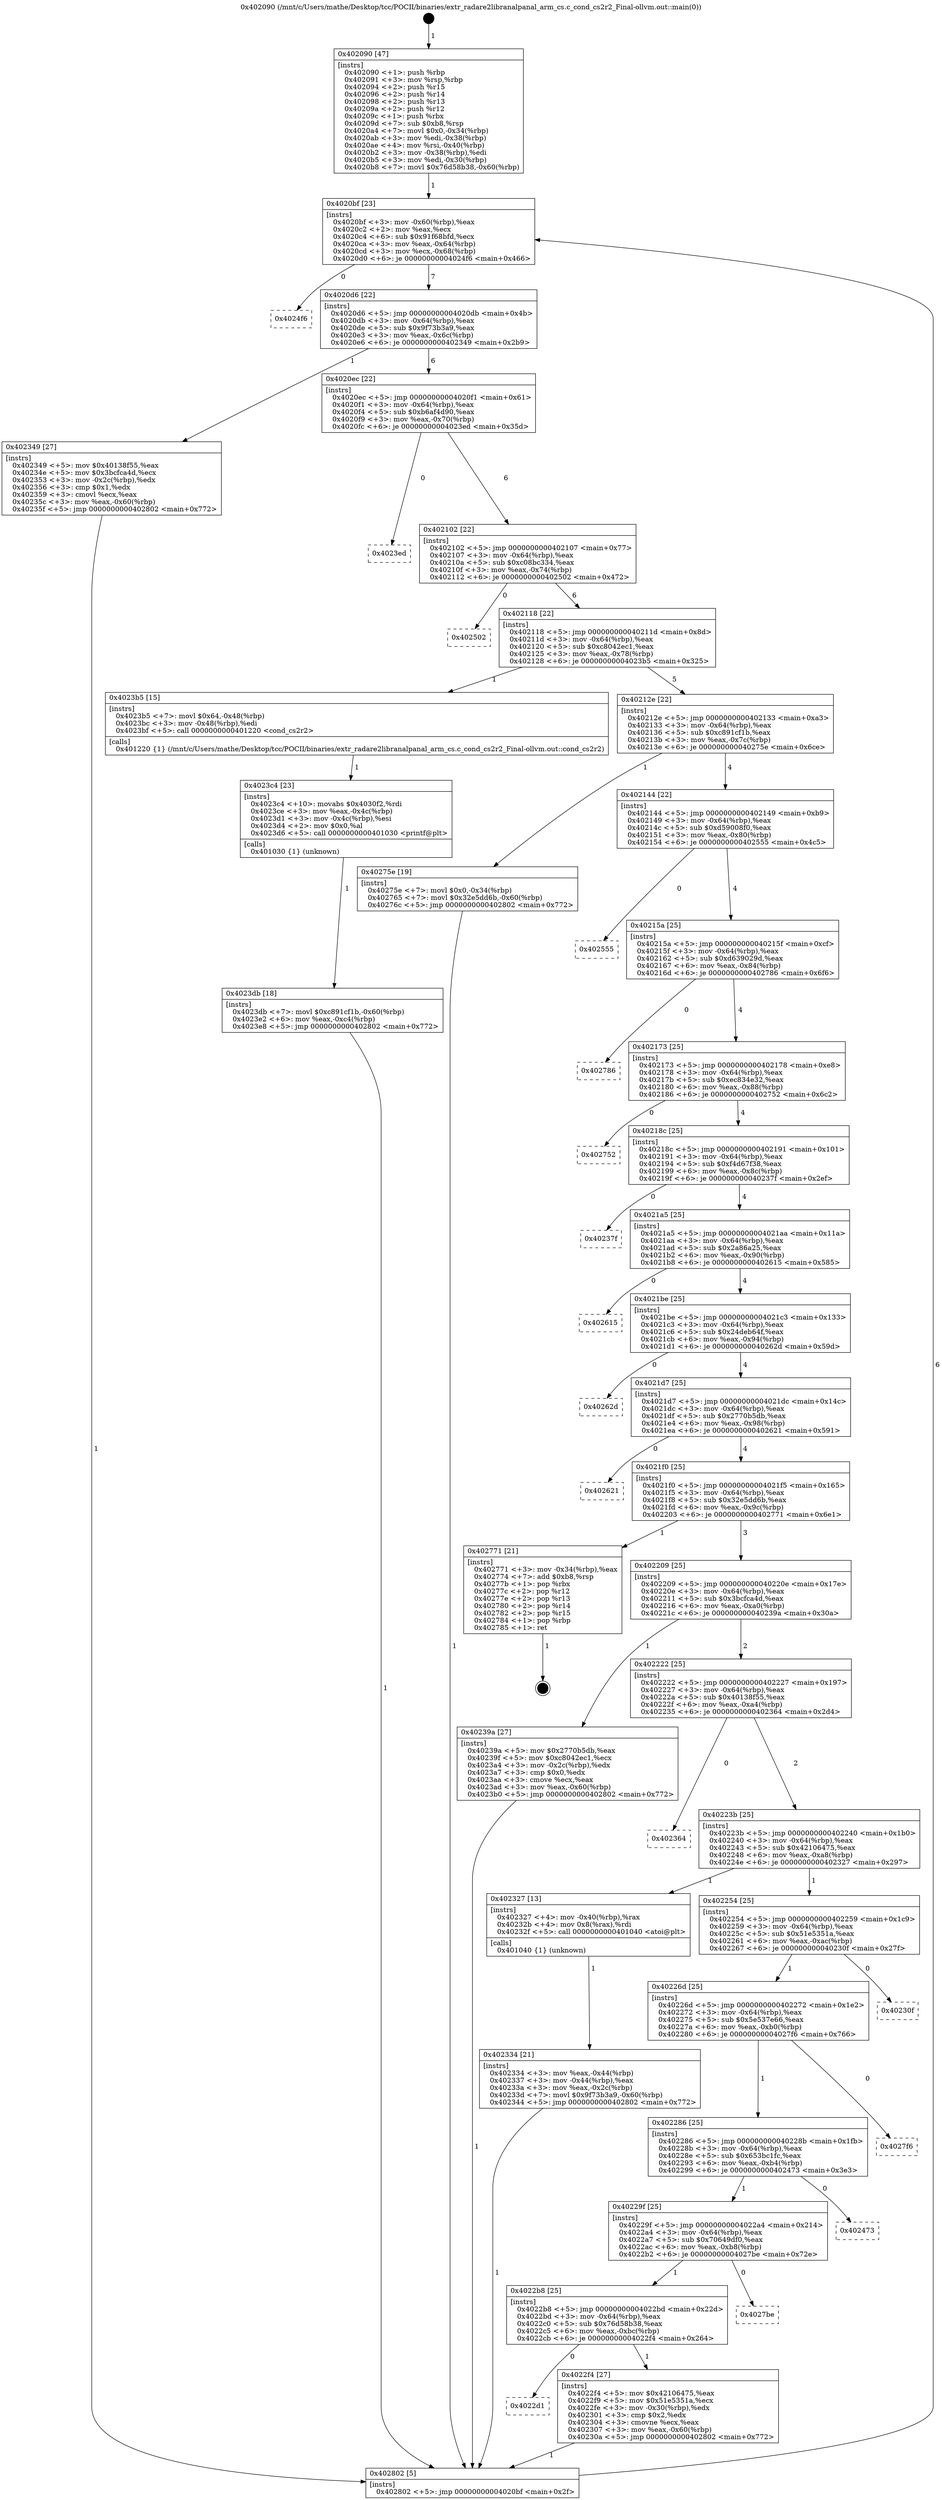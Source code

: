 digraph "0x402090" {
  label = "0x402090 (/mnt/c/Users/mathe/Desktop/tcc/POCII/binaries/extr_radare2libranalpanal_arm_cs.c_cond_cs2r2_Final-ollvm.out::main(0))"
  labelloc = "t"
  node[shape=record]

  Entry [label="",width=0.3,height=0.3,shape=circle,fillcolor=black,style=filled]
  "0x4020bf" [label="{
     0x4020bf [23]\l
     | [instrs]\l
     &nbsp;&nbsp;0x4020bf \<+3\>: mov -0x60(%rbp),%eax\l
     &nbsp;&nbsp;0x4020c2 \<+2\>: mov %eax,%ecx\l
     &nbsp;&nbsp;0x4020c4 \<+6\>: sub $0x91f68bfd,%ecx\l
     &nbsp;&nbsp;0x4020ca \<+3\>: mov %eax,-0x64(%rbp)\l
     &nbsp;&nbsp;0x4020cd \<+3\>: mov %ecx,-0x68(%rbp)\l
     &nbsp;&nbsp;0x4020d0 \<+6\>: je 00000000004024f6 \<main+0x466\>\l
  }"]
  "0x4024f6" [label="{
     0x4024f6\l
  }", style=dashed]
  "0x4020d6" [label="{
     0x4020d6 [22]\l
     | [instrs]\l
     &nbsp;&nbsp;0x4020d6 \<+5\>: jmp 00000000004020db \<main+0x4b\>\l
     &nbsp;&nbsp;0x4020db \<+3\>: mov -0x64(%rbp),%eax\l
     &nbsp;&nbsp;0x4020de \<+5\>: sub $0x9f73b3a9,%eax\l
     &nbsp;&nbsp;0x4020e3 \<+3\>: mov %eax,-0x6c(%rbp)\l
     &nbsp;&nbsp;0x4020e6 \<+6\>: je 0000000000402349 \<main+0x2b9\>\l
  }"]
  Exit [label="",width=0.3,height=0.3,shape=circle,fillcolor=black,style=filled,peripheries=2]
  "0x402349" [label="{
     0x402349 [27]\l
     | [instrs]\l
     &nbsp;&nbsp;0x402349 \<+5\>: mov $0x40138f55,%eax\l
     &nbsp;&nbsp;0x40234e \<+5\>: mov $0x3bcfca4d,%ecx\l
     &nbsp;&nbsp;0x402353 \<+3\>: mov -0x2c(%rbp),%edx\l
     &nbsp;&nbsp;0x402356 \<+3\>: cmp $0x1,%edx\l
     &nbsp;&nbsp;0x402359 \<+3\>: cmovl %ecx,%eax\l
     &nbsp;&nbsp;0x40235c \<+3\>: mov %eax,-0x60(%rbp)\l
     &nbsp;&nbsp;0x40235f \<+5\>: jmp 0000000000402802 \<main+0x772\>\l
  }"]
  "0x4020ec" [label="{
     0x4020ec [22]\l
     | [instrs]\l
     &nbsp;&nbsp;0x4020ec \<+5\>: jmp 00000000004020f1 \<main+0x61\>\l
     &nbsp;&nbsp;0x4020f1 \<+3\>: mov -0x64(%rbp),%eax\l
     &nbsp;&nbsp;0x4020f4 \<+5\>: sub $0xb6af4d90,%eax\l
     &nbsp;&nbsp;0x4020f9 \<+3\>: mov %eax,-0x70(%rbp)\l
     &nbsp;&nbsp;0x4020fc \<+6\>: je 00000000004023ed \<main+0x35d\>\l
  }"]
  "0x4023db" [label="{
     0x4023db [18]\l
     | [instrs]\l
     &nbsp;&nbsp;0x4023db \<+7\>: movl $0xc891cf1b,-0x60(%rbp)\l
     &nbsp;&nbsp;0x4023e2 \<+6\>: mov %eax,-0xc4(%rbp)\l
     &nbsp;&nbsp;0x4023e8 \<+5\>: jmp 0000000000402802 \<main+0x772\>\l
  }"]
  "0x4023ed" [label="{
     0x4023ed\l
  }", style=dashed]
  "0x402102" [label="{
     0x402102 [22]\l
     | [instrs]\l
     &nbsp;&nbsp;0x402102 \<+5\>: jmp 0000000000402107 \<main+0x77\>\l
     &nbsp;&nbsp;0x402107 \<+3\>: mov -0x64(%rbp),%eax\l
     &nbsp;&nbsp;0x40210a \<+5\>: sub $0xc08bc334,%eax\l
     &nbsp;&nbsp;0x40210f \<+3\>: mov %eax,-0x74(%rbp)\l
     &nbsp;&nbsp;0x402112 \<+6\>: je 0000000000402502 \<main+0x472\>\l
  }"]
  "0x4023c4" [label="{
     0x4023c4 [23]\l
     | [instrs]\l
     &nbsp;&nbsp;0x4023c4 \<+10\>: movabs $0x4030f2,%rdi\l
     &nbsp;&nbsp;0x4023ce \<+3\>: mov %eax,-0x4c(%rbp)\l
     &nbsp;&nbsp;0x4023d1 \<+3\>: mov -0x4c(%rbp),%esi\l
     &nbsp;&nbsp;0x4023d4 \<+2\>: mov $0x0,%al\l
     &nbsp;&nbsp;0x4023d6 \<+5\>: call 0000000000401030 \<printf@plt\>\l
     | [calls]\l
     &nbsp;&nbsp;0x401030 \{1\} (unknown)\l
  }"]
  "0x402502" [label="{
     0x402502\l
  }", style=dashed]
  "0x402118" [label="{
     0x402118 [22]\l
     | [instrs]\l
     &nbsp;&nbsp;0x402118 \<+5\>: jmp 000000000040211d \<main+0x8d\>\l
     &nbsp;&nbsp;0x40211d \<+3\>: mov -0x64(%rbp),%eax\l
     &nbsp;&nbsp;0x402120 \<+5\>: sub $0xc8042ec1,%eax\l
     &nbsp;&nbsp;0x402125 \<+3\>: mov %eax,-0x78(%rbp)\l
     &nbsp;&nbsp;0x402128 \<+6\>: je 00000000004023b5 \<main+0x325\>\l
  }"]
  "0x402334" [label="{
     0x402334 [21]\l
     | [instrs]\l
     &nbsp;&nbsp;0x402334 \<+3\>: mov %eax,-0x44(%rbp)\l
     &nbsp;&nbsp;0x402337 \<+3\>: mov -0x44(%rbp),%eax\l
     &nbsp;&nbsp;0x40233a \<+3\>: mov %eax,-0x2c(%rbp)\l
     &nbsp;&nbsp;0x40233d \<+7\>: movl $0x9f73b3a9,-0x60(%rbp)\l
     &nbsp;&nbsp;0x402344 \<+5\>: jmp 0000000000402802 \<main+0x772\>\l
  }"]
  "0x4023b5" [label="{
     0x4023b5 [15]\l
     | [instrs]\l
     &nbsp;&nbsp;0x4023b5 \<+7\>: movl $0x64,-0x48(%rbp)\l
     &nbsp;&nbsp;0x4023bc \<+3\>: mov -0x48(%rbp),%edi\l
     &nbsp;&nbsp;0x4023bf \<+5\>: call 0000000000401220 \<cond_cs2r2\>\l
     | [calls]\l
     &nbsp;&nbsp;0x401220 \{1\} (/mnt/c/Users/mathe/Desktop/tcc/POCII/binaries/extr_radare2libranalpanal_arm_cs.c_cond_cs2r2_Final-ollvm.out::cond_cs2r2)\l
  }"]
  "0x40212e" [label="{
     0x40212e [22]\l
     | [instrs]\l
     &nbsp;&nbsp;0x40212e \<+5\>: jmp 0000000000402133 \<main+0xa3\>\l
     &nbsp;&nbsp;0x402133 \<+3\>: mov -0x64(%rbp),%eax\l
     &nbsp;&nbsp;0x402136 \<+5\>: sub $0xc891cf1b,%eax\l
     &nbsp;&nbsp;0x40213b \<+3\>: mov %eax,-0x7c(%rbp)\l
     &nbsp;&nbsp;0x40213e \<+6\>: je 000000000040275e \<main+0x6ce\>\l
  }"]
  "0x402090" [label="{
     0x402090 [47]\l
     | [instrs]\l
     &nbsp;&nbsp;0x402090 \<+1\>: push %rbp\l
     &nbsp;&nbsp;0x402091 \<+3\>: mov %rsp,%rbp\l
     &nbsp;&nbsp;0x402094 \<+2\>: push %r15\l
     &nbsp;&nbsp;0x402096 \<+2\>: push %r14\l
     &nbsp;&nbsp;0x402098 \<+2\>: push %r13\l
     &nbsp;&nbsp;0x40209a \<+2\>: push %r12\l
     &nbsp;&nbsp;0x40209c \<+1\>: push %rbx\l
     &nbsp;&nbsp;0x40209d \<+7\>: sub $0xb8,%rsp\l
     &nbsp;&nbsp;0x4020a4 \<+7\>: movl $0x0,-0x34(%rbp)\l
     &nbsp;&nbsp;0x4020ab \<+3\>: mov %edi,-0x38(%rbp)\l
     &nbsp;&nbsp;0x4020ae \<+4\>: mov %rsi,-0x40(%rbp)\l
     &nbsp;&nbsp;0x4020b2 \<+3\>: mov -0x38(%rbp),%edi\l
     &nbsp;&nbsp;0x4020b5 \<+3\>: mov %edi,-0x30(%rbp)\l
     &nbsp;&nbsp;0x4020b8 \<+7\>: movl $0x76d58b38,-0x60(%rbp)\l
  }"]
  "0x40275e" [label="{
     0x40275e [19]\l
     | [instrs]\l
     &nbsp;&nbsp;0x40275e \<+7\>: movl $0x0,-0x34(%rbp)\l
     &nbsp;&nbsp;0x402765 \<+7\>: movl $0x32e5dd6b,-0x60(%rbp)\l
     &nbsp;&nbsp;0x40276c \<+5\>: jmp 0000000000402802 \<main+0x772\>\l
  }"]
  "0x402144" [label="{
     0x402144 [22]\l
     | [instrs]\l
     &nbsp;&nbsp;0x402144 \<+5\>: jmp 0000000000402149 \<main+0xb9\>\l
     &nbsp;&nbsp;0x402149 \<+3\>: mov -0x64(%rbp),%eax\l
     &nbsp;&nbsp;0x40214c \<+5\>: sub $0xd59008f0,%eax\l
     &nbsp;&nbsp;0x402151 \<+3\>: mov %eax,-0x80(%rbp)\l
     &nbsp;&nbsp;0x402154 \<+6\>: je 0000000000402555 \<main+0x4c5\>\l
  }"]
  "0x402802" [label="{
     0x402802 [5]\l
     | [instrs]\l
     &nbsp;&nbsp;0x402802 \<+5\>: jmp 00000000004020bf \<main+0x2f\>\l
  }"]
  "0x402555" [label="{
     0x402555\l
  }", style=dashed]
  "0x40215a" [label="{
     0x40215a [25]\l
     | [instrs]\l
     &nbsp;&nbsp;0x40215a \<+5\>: jmp 000000000040215f \<main+0xcf\>\l
     &nbsp;&nbsp;0x40215f \<+3\>: mov -0x64(%rbp),%eax\l
     &nbsp;&nbsp;0x402162 \<+5\>: sub $0xd639029d,%eax\l
     &nbsp;&nbsp;0x402167 \<+6\>: mov %eax,-0x84(%rbp)\l
     &nbsp;&nbsp;0x40216d \<+6\>: je 0000000000402786 \<main+0x6f6\>\l
  }"]
  "0x4022d1" [label="{
     0x4022d1\l
  }", style=dashed]
  "0x402786" [label="{
     0x402786\l
  }", style=dashed]
  "0x402173" [label="{
     0x402173 [25]\l
     | [instrs]\l
     &nbsp;&nbsp;0x402173 \<+5\>: jmp 0000000000402178 \<main+0xe8\>\l
     &nbsp;&nbsp;0x402178 \<+3\>: mov -0x64(%rbp),%eax\l
     &nbsp;&nbsp;0x40217b \<+5\>: sub $0xec834e32,%eax\l
     &nbsp;&nbsp;0x402180 \<+6\>: mov %eax,-0x88(%rbp)\l
     &nbsp;&nbsp;0x402186 \<+6\>: je 0000000000402752 \<main+0x6c2\>\l
  }"]
  "0x4022f4" [label="{
     0x4022f4 [27]\l
     | [instrs]\l
     &nbsp;&nbsp;0x4022f4 \<+5\>: mov $0x42106475,%eax\l
     &nbsp;&nbsp;0x4022f9 \<+5\>: mov $0x51e5351a,%ecx\l
     &nbsp;&nbsp;0x4022fe \<+3\>: mov -0x30(%rbp),%edx\l
     &nbsp;&nbsp;0x402301 \<+3\>: cmp $0x2,%edx\l
     &nbsp;&nbsp;0x402304 \<+3\>: cmovne %ecx,%eax\l
     &nbsp;&nbsp;0x402307 \<+3\>: mov %eax,-0x60(%rbp)\l
     &nbsp;&nbsp;0x40230a \<+5\>: jmp 0000000000402802 \<main+0x772\>\l
  }"]
  "0x402752" [label="{
     0x402752\l
  }", style=dashed]
  "0x40218c" [label="{
     0x40218c [25]\l
     | [instrs]\l
     &nbsp;&nbsp;0x40218c \<+5\>: jmp 0000000000402191 \<main+0x101\>\l
     &nbsp;&nbsp;0x402191 \<+3\>: mov -0x64(%rbp),%eax\l
     &nbsp;&nbsp;0x402194 \<+5\>: sub $0xf4d67f38,%eax\l
     &nbsp;&nbsp;0x402199 \<+6\>: mov %eax,-0x8c(%rbp)\l
     &nbsp;&nbsp;0x40219f \<+6\>: je 000000000040237f \<main+0x2ef\>\l
  }"]
  "0x4022b8" [label="{
     0x4022b8 [25]\l
     | [instrs]\l
     &nbsp;&nbsp;0x4022b8 \<+5\>: jmp 00000000004022bd \<main+0x22d\>\l
     &nbsp;&nbsp;0x4022bd \<+3\>: mov -0x64(%rbp),%eax\l
     &nbsp;&nbsp;0x4022c0 \<+5\>: sub $0x76d58b38,%eax\l
     &nbsp;&nbsp;0x4022c5 \<+6\>: mov %eax,-0xbc(%rbp)\l
     &nbsp;&nbsp;0x4022cb \<+6\>: je 00000000004022f4 \<main+0x264\>\l
  }"]
  "0x40237f" [label="{
     0x40237f\l
  }", style=dashed]
  "0x4021a5" [label="{
     0x4021a5 [25]\l
     | [instrs]\l
     &nbsp;&nbsp;0x4021a5 \<+5\>: jmp 00000000004021aa \<main+0x11a\>\l
     &nbsp;&nbsp;0x4021aa \<+3\>: mov -0x64(%rbp),%eax\l
     &nbsp;&nbsp;0x4021ad \<+5\>: sub $0x2a86a25,%eax\l
     &nbsp;&nbsp;0x4021b2 \<+6\>: mov %eax,-0x90(%rbp)\l
     &nbsp;&nbsp;0x4021b8 \<+6\>: je 0000000000402615 \<main+0x585\>\l
  }"]
  "0x4027be" [label="{
     0x4027be\l
  }", style=dashed]
  "0x402615" [label="{
     0x402615\l
  }", style=dashed]
  "0x4021be" [label="{
     0x4021be [25]\l
     | [instrs]\l
     &nbsp;&nbsp;0x4021be \<+5\>: jmp 00000000004021c3 \<main+0x133\>\l
     &nbsp;&nbsp;0x4021c3 \<+3\>: mov -0x64(%rbp),%eax\l
     &nbsp;&nbsp;0x4021c6 \<+5\>: sub $0x24deb64f,%eax\l
     &nbsp;&nbsp;0x4021cb \<+6\>: mov %eax,-0x94(%rbp)\l
     &nbsp;&nbsp;0x4021d1 \<+6\>: je 000000000040262d \<main+0x59d\>\l
  }"]
  "0x40229f" [label="{
     0x40229f [25]\l
     | [instrs]\l
     &nbsp;&nbsp;0x40229f \<+5\>: jmp 00000000004022a4 \<main+0x214\>\l
     &nbsp;&nbsp;0x4022a4 \<+3\>: mov -0x64(%rbp),%eax\l
     &nbsp;&nbsp;0x4022a7 \<+5\>: sub $0x70649df0,%eax\l
     &nbsp;&nbsp;0x4022ac \<+6\>: mov %eax,-0xb8(%rbp)\l
     &nbsp;&nbsp;0x4022b2 \<+6\>: je 00000000004027be \<main+0x72e\>\l
  }"]
  "0x40262d" [label="{
     0x40262d\l
  }", style=dashed]
  "0x4021d7" [label="{
     0x4021d7 [25]\l
     | [instrs]\l
     &nbsp;&nbsp;0x4021d7 \<+5\>: jmp 00000000004021dc \<main+0x14c\>\l
     &nbsp;&nbsp;0x4021dc \<+3\>: mov -0x64(%rbp),%eax\l
     &nbsp;&nbsp;0x4021df \<+5\>: sub $0x2770b5db,%eax\l
     &nbsp;&nbsp;0x4021e4 \<+6\>: mov %eax,-0x98(%rbp)\l
     &nbsp;&nbsp;0x4021ea \<+6\>: je 0000000000402621 \<main+0x591\>\l
  }"]
  "0x402473" [label="{
     0x402473\l
  }", style=dashed]
  "0x402621" [label="{
     0x402621\l
  }", style=dashed]
  "0x4021f0" [label="{
     0x4021f0 [25]\l
     | [instrs]\l
     &nbsp;&nbsp;0x4021f0 \<+5\>: jmp 00000000004021f5 \<main+0x165\>\l
     &nbsp;&nbsp;0x4021f5 \<+3\>: mov -0x64(%rbp),%eax\l
     &nbsp;&nbsp;0x4021f8 \<+5\>: sub $0x32e5dd6b,%eax\l
     &nbsp;&nbsp;0x4021fd \<+6\>: mov %eax,-0x9c(%rbp)\l
     &nbsp;&nbsp;0x402203 \<+6\>: je 0000000000402771 \<main+0x6e1\>\l
  }"]
  "0x402286" [label="{
     0x402286 [25]\l
     | [instrs]\l
     &nbsp;&nbsp;0x402286 \<+5\>: jmp 000000000040228b \<main+0x1fb\>\l
     &nbsp;&nbsp;0x40228b \<+3\>: mov -0x64(%rbp),%eax\l
     &nbsp;&nbsp;0x40228e \<+5\>: sub $0x653bc1fc,%eax\l
     &nbsp;&nbsp;0x402293 \<+6\>: mov %eax,-0xb4(%rbp)\l
     &nbsp;&nbsp;0x402299 \<+6\>: je 0000000000402473 \<main+0x3e3\>\l
  }"]
  "0x402771" [label="{
     0x402771 [21]\l
     | [instrs]\l
     &nbsp;&nbsp;0x402771 \<+3\>: mov -0x34(%rbp),%eax\l
     &nbsp;&nbsp;0x402774 \<+7\>: add $0xb8,%rsp\l
     &nbsp;&nbsp;0x40277b \<+1\>: pop %rbx\l
     &nbsp;&nbsp;0x40277c \<+2\>: pop %r12\l
     &nbsp;&nbsp;0x40277e \<+2\>: pop %r13\l
     &nbsp;&nbsp;0x402780 \<+2\>: pop %r14\l
     &nbsp;&nbsp;0x402782 \<+2\>: pop %r15\l
     &nbsp;&nbsp;0x402784 \<+1\>: pop %rbp\l
     &nbsp;&nbsp;0x402785 \<+1\>: ret\l
  }"]
  "0x402209" [label="{
     0x402209 [25]\l
     | [instrs]\l
     &nbsp;&nbsp;0x402209 \<+5\>: jmp 000000000040220e \<main+0x17e\>\l
     &nbsp;&nbsp;0x40220e \<+3\>: mov -0x64(%rbp),%eax\l
     &nbsp;&nbsp;0x402211 \<+5\>: sub $0x3bcfca4d,%eax\l
     &nbsp;&nbsp;0x402216 \<+6\>: mov %eax,-0xa0(%rbp)\l
     &nbsp;&nbsp;0x40221c \<+6\>: je 000000000040239a \<main+0x30a\>\l
  }"]
  "0x4027f6" [label="{
     0x4027f6\l
  }", style=dashed]
  "0x40239a" [label="{
     0x40239a [27]\l
     | [instrs]\l
     &nbsp;&nbsp;0x40239a \<+5\>: mov $0x2770b5db,%eax\l
     &nbsp;&nbsp;0x40239f \<+5\>: mov $0xc8042ec1,%ecx\l
     &nbsp;&nbsp;0x4023a4 \<+3\>: mov -0x2c(%rbp),%edx\l
     &nbsp;&nbsp;0x4023a7 \<+3\>: cmp $0x0,%edx\l
     &nbsp;&nbsp;0x4023aa \<+3\>: cmove %ecx,%eax\l
     &nbsp;&nbsp;0x4023ad \<+3\>: mov %eax,-0x60(%rbp)\l
     &nbsp;&nbsp;0x4023b0 \<+5\>: jmp 0000000000402802 \<main+0x772\>\l
  }"]
  "0x402222" [label="{
     0x402222 [25]\l
     | [instrs]\l
     &nbsp;&nbsp;0x402222 \<+5\>: jmp 0000000000402227 \<main+0x197\>\l
     &nbsp;&nbsp;0x402227 \<+3\>: mov -0x64(%rbp),%eax\l
     &nbsp;&nbsp;0x40222a \<+5\>: sub $0x40138f55,%eax\l
     &nbsp;&nbsp;0x40222f \<+6\>: mov %eax,-0xa4(%rbp)\l
     &nbsp;&nbsp;0x402235 \<+6\>: je 0000000000402364 \<main+0x2d4\>\l
  }"]
  "0x40226d" [label="{
     0x40226d [25]\l
     | [instrs]\l
     &nbsp;&nbsp;0x40226d \<+5\>: jmp 0000000000402272 \<main+0x1e2\>\l
     &nbsp;&nbsp;0x402272 \<+3\>: mov -0x64(%rbp),%eax\l
     &nbsp;&nbsp;0x402275 \<+5\>: sub $0x5e537e66,%eax\l
     &nbsp;&nbsp;0x40227a \<+6\>: mov %eax,-0xb0(%rbp)\l
     &nbsp;&nbsp;0x402280 \<+6\>: je 00000000004027f6 \<main+0x766\>\l
  }"]
  "0x402364" [label="{
     0x402364\l
  }", style=dashed]
  "0x40223b" [label="{
     0x40223b [25]\l
     | [instrs]\l
     &nbsp;&nbsp;0x40223b \<+5\>: jmp 0000000000402240 \<main+0x1b0\>\l
     &nbsp;&nbsp;0x402240 \<+3\>: mov -0x64(%rbp),%eax\l
     &nbsp;&nbsp;0x402243 \<+5\>: sub $0x42106475,%eax\l
     &nbsp;&nbsp;0x402248 \<+6\>: mov %eax,-0xa8(%rbp)\l
     &nbsp;&nbsp;0x40224e \<+6\>: je 0000000000402327 \<main+0x297\>\l
  }"]
  "0x40230f" [label="{
     0x40230f\l
  }", style=dashed]
  "0x402327" [label="{
     0x402327 [13]\l
     | [instrs]\l
     &nbsp;&nbsp;0x402327 \<+4\>: mov -0x40(%rbp),%rax\l
     &nbsp;&nbsp;0x40232b \<+4\>: mov 0x8(%rax),%rdi\l
     &nbsp;&nbsp;0x40232f \<+5\>: call 0000000000401040 \<atoi@plt\>\l
     | [calls]\l
     &nbsp;&nbsp;0x401040 \{1\} (unknown)\l
  }"]
  "0x402254" [label="{
     0x402254 [25]\l
     | [instrs]\l
     &nbsp;&nbsp;0x402254 \<+5\>: jmp 0000000000402259 \<main+0x1c9\>\l
     &nbsp;&nbsp;0x402259 \<+3\>: mov -0x64(%rbp),%eax\l
     &nbsp;&nbsp;0x40225c \<+5\>: sub $0x51e5351a,%eax\l
     &nbsp;&nbsp;0x402261 \<+6\>: mov %eax,-0xac(%rbp)\l
     &nbsp;&nbsp;0x402267 \<+6\>: je 000000000040230f \<main+0x27f\>\l
  }"]
  Entry -> "0x402090" [label=" 1"]
  "0x4020bf" -> "0x4024f6" [label=" 0"]
  "0x4020bf" -> "0x4020d6" [label=" 7"]
  "0x402771" -> Exit [label=" 1"]
  "0x4020d6" -> "0x402349" [label=" 1"]
  "0x4020d6" -> "0x4020ec" [label=" 6"]
  "0x40275e" -> "0x402802" [label=" 1"]
  "0x4020ec" -> "0x4023ed" [label=" 0"]
  "0x4020ec" -> "0x402102" [label=" 6"]
  "0x4023db" -> "0x402802" [label=" 1"]
  "0x402102" -> "0x402502" [label=" 0"]
  "0x402102" -> "0x402118" [label=" 6"]
  "0x4023c4" -> "0x4023db" [label=" 1"]
  "0x402118" -> "0x4023b5" [label=" 1"]
  "0x402118" -> "0x40212e" [label=" 5"]
  "0x4023b5" -> "0x4023c4" [label=" 1"]
  "0x40212e" -> "0x40275e" [label=" 1"]
  "0x40212e" -> "0x402144" [label=" 4"]
  "0x40239a" -> "0x402802" [label=" 1"]
  "0x402144" -> "0x402555" [label=" 0"]
  "0x402144" -> "0x40215a" [label=" 4"]
  "0x402349" -> "0x402802" [label=" 1"]
  "0x40215a" -> "0x402786" [label=" 0"]
  "0x40215a" -> "0x402173" [label=" 4"]
  "0x402334" -> "0x402802" [label=" 1"]
  "0x402173" -> "0x402752" [label=" 0"]
  "0x402173" -> "0x40218c" [label=" 4"]
  "0x402327" -> "0x402334" [label=" 1"]
  "0x40218c" -> "0x40237f" [label=" 0"]
  "0x40218c" -> "0x4021a5" [label=" 4"]
  "0x402090" -> "0x4020bf" [label=" 1"]
  "0x4021a5" -> "0x402615" [label=" 0"]
  "0x4021a5" -> "0x4021be" [label=" 4"]
  "0x4022f4" -> "0x402802" [label=" 1"]
  "0x4021be" -> "0x40262d" [label=" 0"]
  "0x4021be" -> "0x4021d7" [label=" 4"]
  "0x4022b8" -> "0x4022f4" [label=" 1"]
  "0x4021d7" -> "0x402621" [label=" 0"]
  "0x4021d7" -> "0x4021f0" [label=" 4"]
  "0x402802" -> "0x4020bf" [label=" 6"]
  "0x4021f0" -> "0x402771" [label=" 1"]
  "0x4021f0" -> "0x402209" [label=" 3"]
  "0x40229f" -> "0x4027be" [label=" 0"]
  "0x402209" -> "0x40239a" [label=" 1"]
  "0x402209" -> "0x402222" [label=" 2"]
  "0x4022b8" -> "0x4022d1" [label=" 0"]
  "0x402222" -> "0x402364" [label=" 0"]
  "0x402222" -> "0x40223b" [label=" 2"]
  "0x402286" -> "0x402473" [label=" 0"]
  "0x40223b" -> "0x402327" [label=" 1"]
  "0x40223b" -> "0x402254" [label=" 1"]
  "0x40229f" -> "0x4022b8" [label=" 1"]
  "0x402254" -> "0x40230f" [label=" 0"]
  "0x402254" -> "0x40226d" [label=" 1"]
  "0x402286" -> "0x40229f" [label=" 1"]
  "0x40226d" -> "0x4027f6" [label=" 0"]
  "0x40226d" -> "0x402286" [label=" 1"]
}
